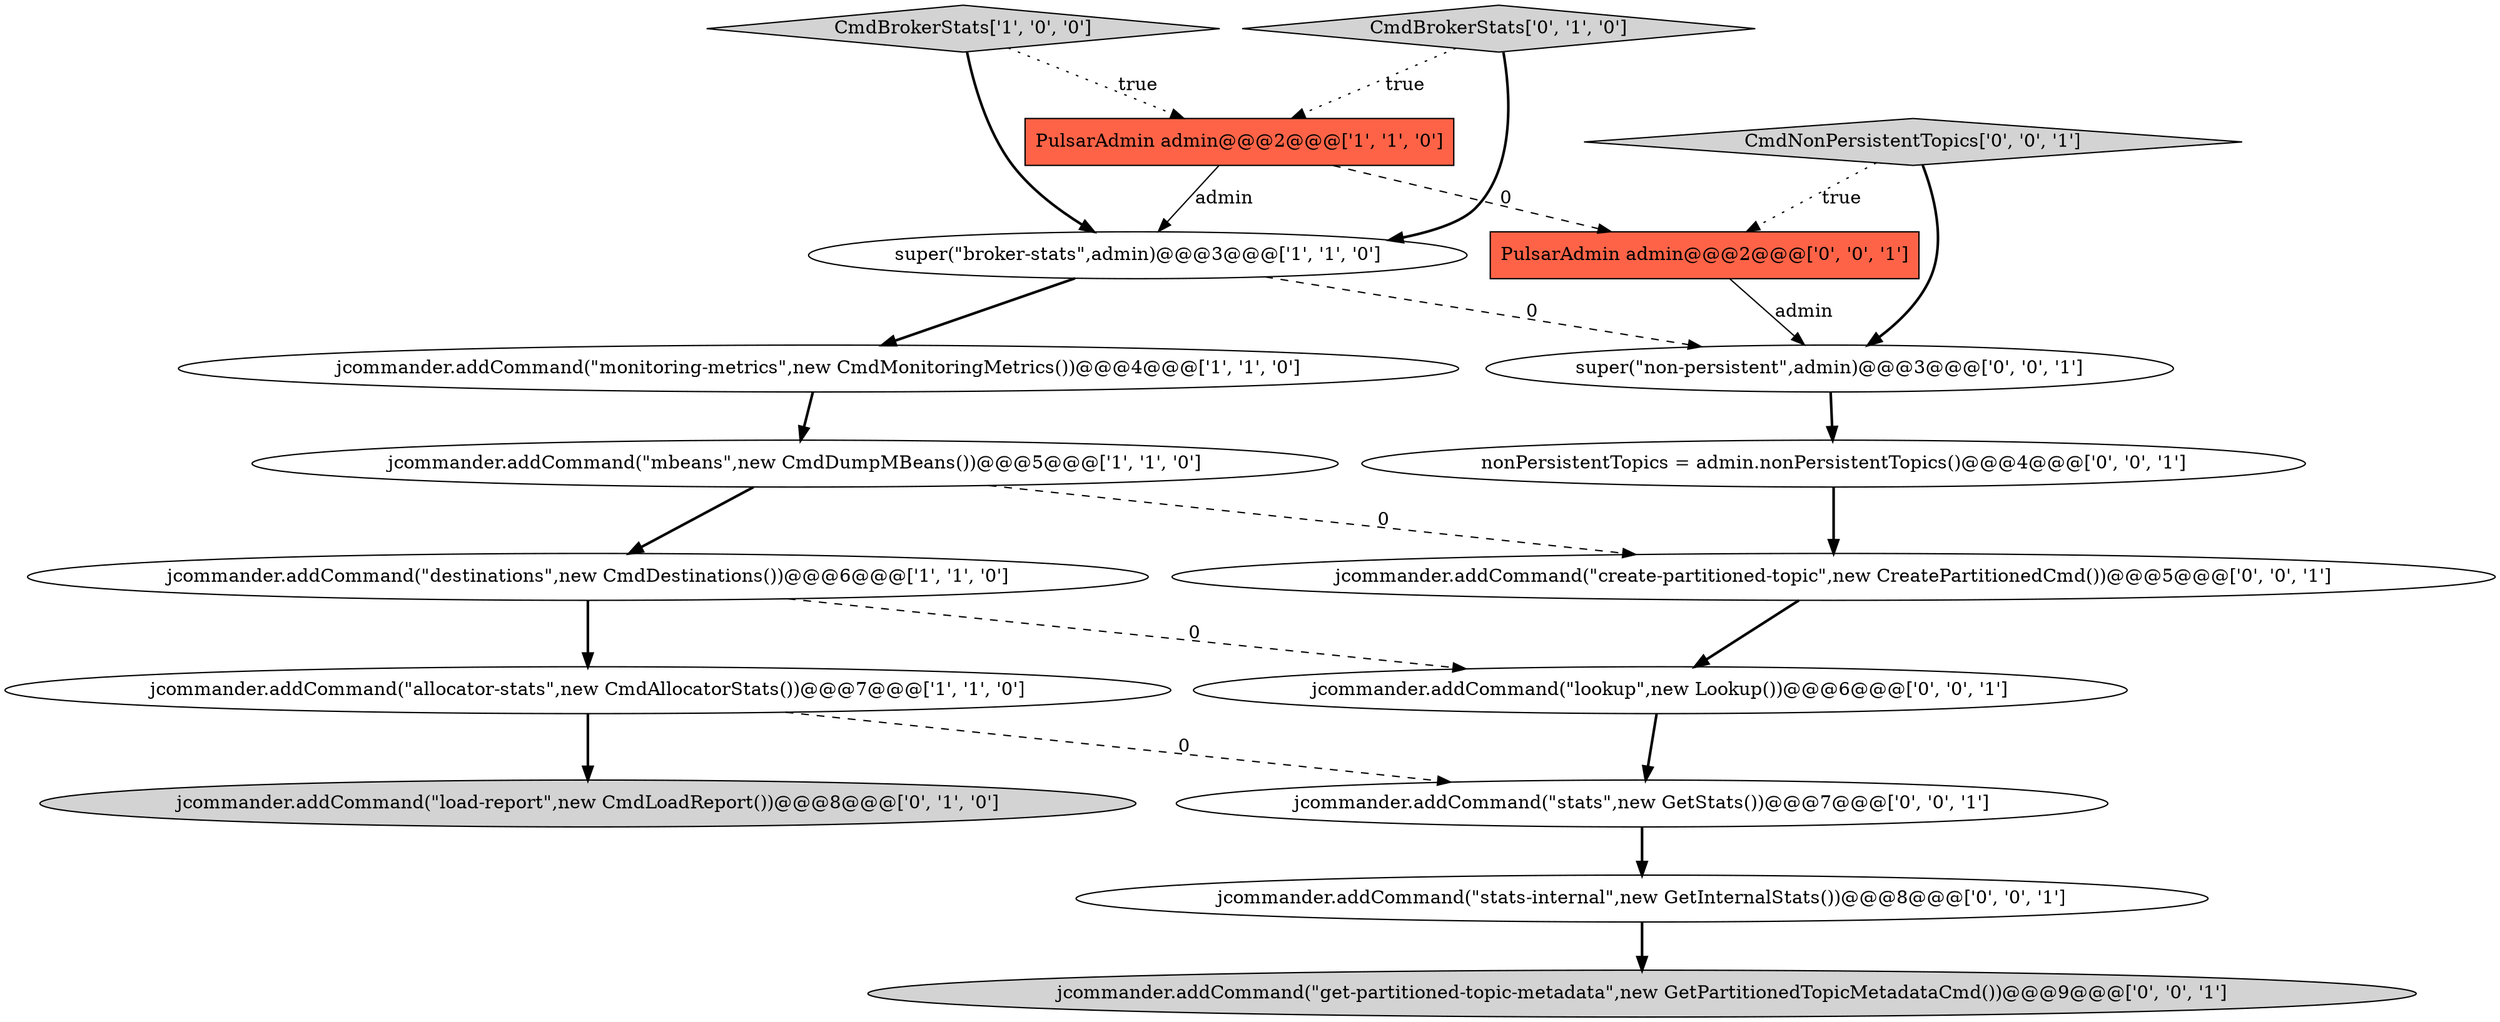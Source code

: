 digraph {
3 [style = filled, label = "jcommander.addCommand(\"monitoring-metrics\",new CmdMonitoringMetrics())@@@4@@@['1', '1', '0']", fillcolor = white, shape = ellipse image = "AAA0AAABBB1BBB"];
1 [style = filled, label = "jcommander.addCommand(\"mbeans\",new CmdDumpMBeans())@@@5@@@['1', '1', '0']", fillcolor = white, shape = ellipse image = "AAA0AAABBB1BBB"];
6 [style = filled, label = "CmdBrokerStats['1', '0', '0']", fillcolor = lightgray, shape = diamond image = "AAA0AAABBB1BBB"];
10 [style = filled, label = "jcommander.addCommand(\"create-partitioned-topic\",new CreatePartitionedCmd())@@@5@@@['0', '0', '1']", fillcolor = white, shape = ellipse image = "AAA0AAABBB3BBB"];
0 [style = filled, label = "PulsarAdmin admin@@@2@@@['1', '1', '0']", fillcolor = tomato, shape = box image = "AAA0AAABBB1BBB"];
7 [style = filled, label = "jcommander.addCommand(\"load-report\",new CmdLoadReport())@@@8@@@['0', '1', '0']", fillcolor = lightgray, shape = ellipse image = "AAA1AAABBB2BBB"];
14 [style = filled, label = "PulsarAdmin admin@@@2@@@['0', '0', '1']", fillcolor = tomato, shape = box image = "AAA0AAABBB3BBB"];
16 [style = filled, label = "CmdNonPersistentTopics['0', '0', '1']", fillcolor = lightgray, shape = diamond image = "AAA0AAABBB3BBB"];
8 [style = filled, label = "CmdBrokerStats['0', '1', '0']", fillcolor = lightgray, shape = diamond image = "AAA0AAABBB2BBB"];
13 [style = filled, label = "jcommander.addCommand(\"stats-internal\",new GetInternalStats())@@@8@@@['0', '0', '1']", fillcolor = white, shape = ellipse image = "AAA0AAABBB3BBB"];
9 [style = filled, label = "nonPersistentTopics = admin.nonPersistentTopics()@@@4@@@['0', '0', '1']", fillcolor = white, shape = ellipse image = "AAA0AAABBB3BBB"];
4 [style = filled, label = "jcommander.addCommand(\"allocator-stats\",new CmdAllocatorStats())@@@7@@@['1', '1', '0']", fillcolor = white, shape = ellipse image = "AAA0AAABBB1BBB"];
12 [style = filled, label = "jcommander.addCommand(\"lookup\",new Lookup())@@@6@@@['0', '0', '1']", fillcolor = white, shape = ellipse image = "AAA0AAABBB3BBB"];
5 [style = filled, label = "jcommander.addCommand(\"destinations\",new CmdDestinations())@@@6@@@['1', '1', '0']", fillcolor = white, shape = ellipse image = "AAA0AAABBB1BBB"];
2 [style = filled, label = "super(\"broker-stats\",admin)@@@3@@@['1', '1', '0']", fillcolor = white, shape = ellipse image = "AAA0AAABBB1BBB"];
15 [style = filled, label = "jcommander.addCommand(\"get-partitioned-topic-metadata\",new GetPartitionedTopicMetadataCmd())@@@9@@@['0', '0', '1']", fillcolor = lightgray, shape = ellipse image = "AAA0AAABBB3BBB"];
17 [style = filled, label = "jcommander.addCommand(\"stats\",new GetStats())@@@7@@@['0', '0', '1']", fillcolor = white, shape = ellipse image = "AAA0AAABBB3BBB"];
11 [style = filled, label = "super(\"non-persistent\",admin)@@@3@@@['0', '0', '1']", fillcolor = white, shape = ellipse image = "AAA0AAABBB3BBB"];
0->2 [style = solid, label="admin"];
13->15 [style = bold, label=""];
4->7 [style = bold, label=""];
16->14 [style = dotted, label="true"];
11->9 [style = bold, label=""];
0->14 [style = dashed, label="0"];
4->17 [style = dashed, label="0"];
5->4 [style = bold, label=""];
6->2 [style = bold, label=""];
3->1 [style = bold, label=""];
2->3 [style = bold, label=""];
10->12 [style = bold, label=""];
6->0 [style = dotted, label="true"];
8->2 [style = bold, label=""];
12->17 [style = bold, label=""];
17->13 [style = bold, label=""];
1->10 [style = dashed, label="0"];
5->12 [style = dashed, label="0"];
2->11 [style = dashed, label="0"];
16->11 [style = bold, label=""];
14->11 [style = solid, label="admin"];
8->0 [style = dotted, label="true"];
9->10 [style = bold, label=""];
1->5 [style = bold, label=""];
}
